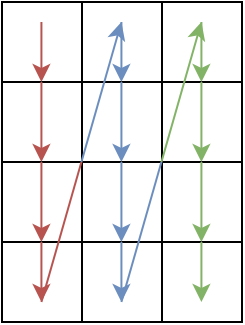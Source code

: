 <mxfile version="21.6.8" type="device">
  <diagram name="Seite-1" id="LmcvWImrs5uPe_n25892">
    <mxGraphModel dx="652" dy="795" grid="1" gridSize="10" guides="1" tooltips="1" connect="1" arrows="1" fold="1" page="1" pageScale="1" pageWidth="827" pageHeight="1169" math="0" shadow="0">
      <root>
        <mxCell id="0" />
        <mxCell id="1" parent="0" />
        <mxCell id="fK3oxpIVK3-_zWHMPe-f-1" value="" style="whiteSpace=wrap;html=1;aspect=fixed;" parent="1" vertex="1">
          <mxGeometry x="159" y="120" width="40" height="40" as="geometry" />
        </mxCell>
        <mxCell id="fK3oxpIVK3-_zWHMPe-f-4" value="" style="whiteSpace=wrap;html=1;aspect=fixed;" parent="1" vertex="1">
          <mxGeometry x="159" y="160" width="40" height="40" as="geometry" />
        </mxCell>
        <mxCell id="fK3oxpIVK3-_zWHMPe-f-5" value="" style="whiteSpace=wrap;html=1;aspect=fixed;" parent="1" vertex="1">
          <mxGeometry x="159" y="200" width="40" height="40" as="geometry" />
        </mxCell>
        <mxCell id="fK3oxpIVK3-_zWHMPe-f-6" value="" style="whiteSpace=wrap;html=1;aspect=fixed;" parent="1" vertex="1">
          <mxGeometry x="159" y="240" width="40" height="40" as="geometry" />
        </mxCell>
        <mxCell id="fK3oxpIVK3-_zWHMPe-f-7" value="" style="whiteSpace=wrap;html=1;aspect=fixed;" parent="1" vertex="1">
          <mxGeometry x="199" y="120" width="40" height="40" as="geometry" />
        </mxCell>
        <mxCell id="fK3oxpIVK3-_zWHMPe-f-8" value="" style="whiteSpace=wrap;html=1;aspect=fixed;" parent="1" vertex="1">
          <mxGeometry x="199" y="160" width="40" height="40" as="geometry" />
        </mxCell>
        <mxCell id="fK3oxpIVK3-_zWHMPe-f-9" value="" style="whiteSpace=wrap;html=1;aspect=fixed;" parent="1" vertex="1">
          <mxGeometry x="199" y="200" width="40" height="40" as="geometry" />
        </mxCell>
        <mxCell id="fK3oxpIVK3-_zWHMPe-f-10" value="" style="whiteSpace=wrap;html=1;aspect=fixed;" parent="1" vertex="1">
          <mxGeometry x="199" y="240" width="40" height="40" as="geometry" />
        </mxCell>
        <mxCell id="fK3oxpIVK3-_zWHMPe-f-11" value="" style="whiteSpace=wrap;html=1;aspect=fixed;" parent="1" vertex="1">
          <mxGeometry x="239" y="120" width="40" height="40" as="geometry" />
        </mxCell>
        <mxCell id="fK3oxpIVK3-_zWHMPe-f-12" value="" style="whiteSpace=wrap;html=1;aspect=fixed;" parent="1" vertex="1">
          <mxGeometry x="239" y="160" width="40" height="40" as="geometry" />
        </mxCell>
        <mxCell id="fK3oxpIVK3-_zWHMPe-f-13" value="" style="whiteSpace=wrap;html=1;aspect=fixed;" parent="1" vertex="1">
          <mxGeometry x="239" y="200" width="40" height="40" as="geometry" />
        </mxCell>
        <mxCell id="fK3oxpIVK3-_zWHMPe-f-14" value="" style="whiteSpace=wrap;html=1;aspect=fixed;" parent="1" vertex="1">
          <mxGeometry x="239" y="240" width="40" height="40" as="geometry" />
        </mxCell>
        <mxCell id="fK3oxpIVK3-_zWHMPe-f-16" value="" style="endArrow=classic;html=1;rounded=0;fillColor=#f8cecc;strokeColor=#b85450;" parent="1" edge="1">
          <mxGeometry width="50" height="50" relative="1" as="geometry">
            <mxPoint x="178.71" y="130" as="sourcePoint" />
            <mxPoint x="178.71" y="160" as="targetPoint" />
          </mxGeometry>
        </mxCell>
        <mxCell id="fK3oxpIVK3-_zWHMPe-f-17" value="" style="endArrow=classic;html=1;rounded=0;strokeColor=#6c8ebf;jumpStyle=none;fillColor=#dae8fc;" parent="1" edge="1">
          <mxGeometry width="50" height="50" relative="1" as="geometry">
            <mxPoint x="198.71" y="200" as="sourcePoint" />
            <mxPoint x="218.71" y="130" as="targetPoint" />
          </mxGeometry>
        </mxCell>
        <mxCell id="fK3oxpIVK3-_zWHMPe-f-18" value="" style="endArrow=classic;html=1;rounded=0;fillColor=#f8cecc;strokeColor=#b85450;" parent="1" edge="1">
          <mxGeometry width="50" height="50" relative="1" as="geometry">
            <mxPoint x="178.71" y="160" as="sourcePoint" />
            <mxPoint x="178.71" y="200" as="targetPoint" />
          </mxGeometry>
        </mxCell>
        <mxCell id="fK3oxpIVK3-_zWHMPe-f-19" value="" style="endArrow=classic;html=1;rounded=0;fillColor=#f8cecc;strokeColor=#b85450;" parent="1" edge="1">
          <mxGeometry width="50" height="50" relative="1" as="geometry">
            <mxPoint x="178.71" y="200" as="sourcePoint" />
            <mxPoint x="178.71" y="240" as="targetPoint" />
          </mxGeometry>
        </mxCell>
        <mxCell id="fK3oxpIVK3-_zWHMPe-f-20" value="" style="endArrow=classic;html=1;rounded=0;fillColor=#f8cecc;strokeColor=#b85450;" parent="1" edge="1">
          <mxGeometry width="50" height="50" relative="1" as="geometry">
            <mxPoint x="178.71" y="240" as="sourcePoint" />
            <mxPoint x="178.71" y="270" as="targetPoint" />
          </mxGeometry>
        </mxCell>
        <mxCell id="fK3oxpIVK3-_zWHMPe-f-21" value="" style="endArrow=classic;html=1;rounded=0;fillColor=#dae8fc;strokeColor=#6c8ebf;" parent="1" edge="1">
          <mxGeometry width="50" height="50" relative="1" as="geometry">
            <mxPoint x="218.71" y="130" as="sourcePoint" />
            <mxPoint x="218.71" y="160" as="targetPoint" />
          </mxGeometry>
        </mxCell>
        <mxCell id="fK3oxpIVK3-_zWHMPe-f-22" value="" style="endArrow=classic;html=1;rounded=0;fillColor=#dae8fc;strokeColor=#6c8ebf;" parent="1" edge="1">
          <mxGeometry width="50" height="50" relative="1" as="geometry">
            <mxPoint x="218.71" y="160" as="sourcePoint" />
            <mxPoint x="218.71" y="200" as="targetPoint" />
          </mxGeometry>
        </mxCell>
        <mxCell id="fK3oxpIVK3-_zWHMPe-f-23" value="" style="endArrow=classic;html=1;rounded=0;fillColor=#dae8fc;strokeColor=#6c8ebf;" parent="1" edge="1">
          <mxGeometry width="50" height="50" relative="1" as="geometry">
            <mxPoint x="218.71" y="200" as="sourcePoint" />
            <mxPoint x="218.71" y="240" as="targetPoint" />
          </mxGeometry>
        </mxCell>
        <mxCell id="fK3oxpIVK3-_zWHMPe-f-24" value="" style="endArrow=classic;html=1;rounded=0;fillColor=#dae8fc;strokeColor=#6c8ebf;" parent="1" edge="1">
          <mxGeometry width="50" height="50" relative="1" as="geometry">
            <mxPoint x="218.71" y="240" as="sourcePoint" />
            <mxPoint x="218.71" y="270" as="targetPoint" />
          </mxGeometry>
        </mxCell>
        <mxCell id="fK3oxpIVK3-_zWHMPe-f-25" value="" style="endArrow=classic;html=1;rounded=0;fillColor=#d5e8d4;strokeColor=#82b366;" parent="1" edge="1">
          <mxGeometry width="50" height="50" relative="1" as="geometry">
            <mxPoint x="238.71" y="200" as="sourcePoint" />
            <mxPoint x="258.71" y="130" as="targetPoint" />
          </mxGeometry>
        </mxCell>
        <mxCell id="fK3oxpIVK3-_zWHMPe-f-26" value="" style="endArrow=classic;html=1;rounded=0;fillColor=#d5e8d4;strokeColor=#82b366;" parent="1" edge="1">
          <mxGeometry width="50" height="50" relative="1" as="geometry">
            <mxPoint x="258.71" y="130" as="sourcePoint" />
            <mxPoint x="258.71" y="160" as="targetPoint" />
          </mxGeometry>
        </mxCell>
        <mxCell id="fK3oxpIVK3-_zWHMPe-f-27" value="" style="endArrow=classic;html=1;rounded=0;fillColor=#d5e8d4;strokeColor=#82b366;" parent="1" edge="1">
          <mxGeometry width="50" height="50" relative="1" as="geometry">
            <mxPoint x="258.71" y="160" as="sourcePoint" />
            <mxPoint x="258.71" y="200" as="targetPoint" />
          </mxGeometry>
        </mxCell>
        <mxCell id="fK3oxpIVK3-_zWHMPe-f-28" value="" style="endArrow=classic;html=1;rounded=0;fillColor=#d5e8d4;strokeColor=#82b366;" parent="1" edge="1">
          <mxGeometry width="50" height="50" relative="1" as="geometry">
            <mxPoint x="258.71" y="200" as="sourcePoint" />
            <mxPoint x="258.71" y="240" as="targetPoint" />
          </mxGeometry>
        </mxCell>
        <mxCell id="fK3oxpIVK3-_zWHMPe-f-29" value="" style="endArrow=classic;html=1;rounded=0;fillColor=#d5e8d4;strokeColor=#82b366;" parent="1" edge="1">
          <mxGeometry width="50" height="50" relative="1" as="geometry">
            <mxPoint x="258.71" y="240" as="sourcePoint" />
            <mxPoint x="258.71" y="270" as="targetPoint" />
          </mxGeometry>
        </mxCell>
        <mxCell id="fK3oxpIVK3-_zWHMPe-f-30" value="" style="endArrow=none;html=1;rounded=0;fillColor=#f8cecc;strokeColor=#b85450;" parent="1" edge="1">
          <mxGeometry width="50" height="50" relative="1" as="geometry">
            <mxPoint x="178.71" y="270" as="sourcePoint" />
            <mxPoint x="198.71" y="200" as="targetPoint" />
          </mxGeometry>
        </mxCell>
        <mxCell id="fK3oxpIVK3-_zWHMPe-f-31" value="" style="endArrow=none;html=1;rounded=0;fillColor=#dae8fc;strokeColor=#6c8ebf;" parent="1" edge="1">
          <mxGeometry width="50" height="50" relative="1" as="geometry">
            <mxPoint x="218.71" y="270" as="sourcePoint" />
            <mxPoint x="238.71" y="200" as="targetPoint" />
          </mxGeometry>
        </mxCell>
      </root>
    </mxGraphModel>
  </diagram>
</mxfile>
